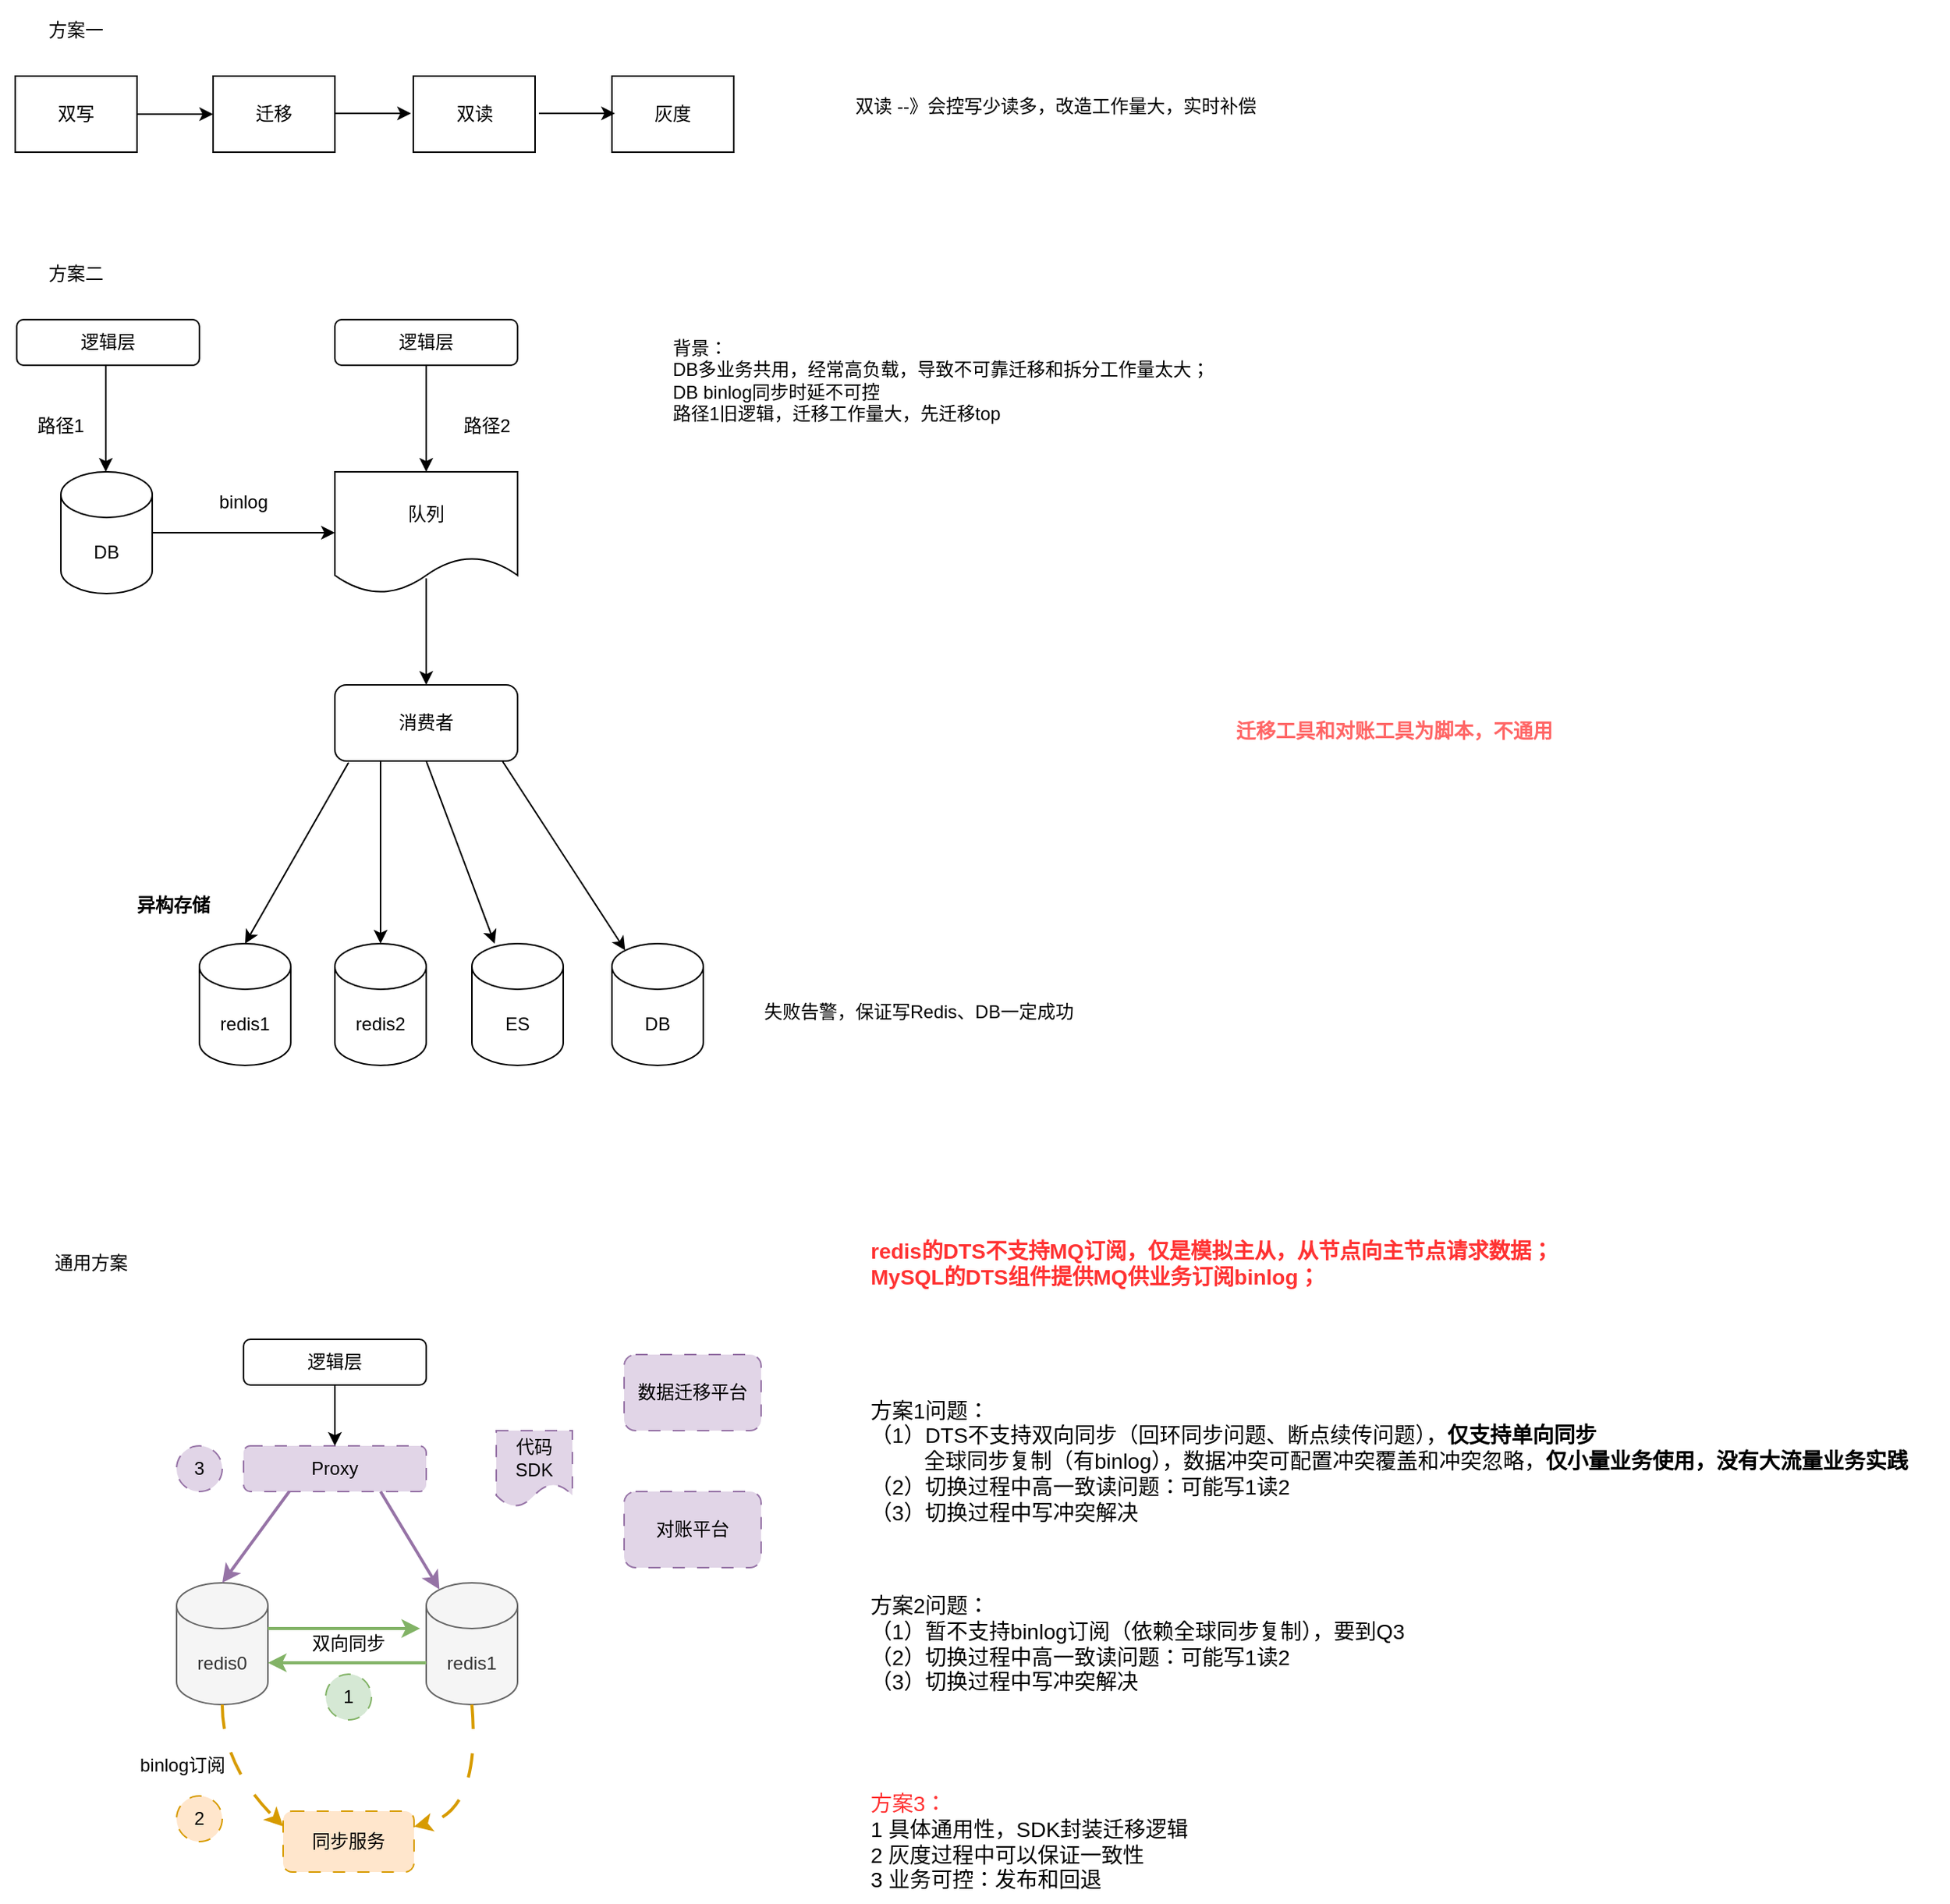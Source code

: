 <mxfile version="20.8.18" type="github">
  <diagram name="第 1 页" id="E2ktxQ8g1rob8ewKkrWX">
    <mxGraphModel dx="1728" dy="937" grid="1" gridSize="10" guides="1" tooltips="1" connect="1" arrows="1" fold="1" page="1" pageScale="1" pageWidth="827" pageHeight="1169" math="0" shadow="0">
      <root>
        <mxCell id="0" />
        <mxCell id="1" parent="0" />
        <mxCell id="5y1Nww-tZy5FuYgsdg_S-1" value="双写" style="rounded=0;whiteSpace=wrap;html=1;fillColor=none;" vertex="1" parent="1">
          <mxGeometry x="70" y="70" width="80" height="50" as="geometry" />
        </mxCell>
        <mxCell id="5y1Nww-tZy5FuYgsdg_S-2" value="迁移" style="rounded=0;whiteSpace=wrap;html=1;fillColor=none;" vertex="1" parent="1">
          <mxGeometry x="200" y="70" width="80" height="50" as="geometry" />
        </mxCell>
        <mxCell id="5y1Nww-tZy5FuYgsdg_S-3" value="双读" style="rounded=0;whiteSpace=wrap;html=1;fillColor=none;" vertex="1" parent="1">
          <mxGeometry x="331.5" y="70" width="80" height="50" as="geometry" />
        </mxCell>
        <mxCell id="5y1Nww-tZy5FuYgsdg_S-4" value="灰度" style="rounded=0;whiteSpace=wrap;html=1;fillColor=none;" vertex="1" parent="1">
          <mxGeometry x="462" y="70" width="80" height="50" as="geometry" />
        </mxCell>
        <mxCell id="5y1Nww-tZy5FuYgsdg_S-5" value="逻辑层" style="rounded=1;whiteSpace=wrap;html=1;fillColor=none;" vertex="1" parent="1">
          <mxGeometry x="280" y="230" width="120" height="30" as="geometry" />
        </mxCell>
        <mxCell id="5y1Nww-tZy5FuYgsdg_S-7" value="" style="endArrow=classic;html=1;rounded=0;exitX=1;exitY=0.5;exitDx=0;exitDy=0;entryX=0;entryY=0.5;entryDx=0;entryDy=0;" edge="1" parent="1" source="5y1Nww-tZy5FuYgsdg_S-1" target="5y1Nww-tZy5FuYgsdg_S-2">
          <mxGeometry width="50" height="50" relative="1" as="geometry">
            <mxPoint x="290" y="540" as="sourcePoint" />
            <mxPoint x="340" y="490" as="targetPoint" />
          </mxGeometry>
        </mxCell>
        <mxCell id="5y1Nww-tZy5FuYgsdg_S-8" value="" style="endArrow=classic;html=1;rounded=0;exitX=1;exitY=0.5;exitDx=0;exitDy=0;entryX=0;entryY=0.5;entryDx=0;entryDy=0;" edge="1" parent="1">
          <mxGeometry width="50" height="50" relative="1" as="geometry">
            <mxPoint x="280" y="94.5" as="sourcePoint" />
            <mxPoint x="330" y="94.5" as="targetPoint" />
          </mxGeometry>
        </mxCell>
        <mxCell id="5y1Nww-tZy5FuYgsdg_S-9" value="" style="endArrow=classic;html=1;rounded=0;exitX=1;exitY=0.5;exitDx=0;exitDy=0;entryX=0;entryY=0.5;entryDx=0;entryDy=0;" edge="1" parent="1">
          <mxGeometry width="50" height="50" relative="1" as="geometry">
            <mxPoint x="414" y="94.5" as="sourcePoint" />
            <mxPoint x="464" y="94.5" as="targetPoint" />
          </mxGeometry>
        </mxCell>
        <mxCell id="5y1Nww-tZy5FuYgsdg_S-10" value="" style="endArrow=classic;html=1;rounded=0;exitX=0.5;exitY=1;exitDx=0;exitDy=0;entryX=0.5;entryY=0;entryDx=0;entryDy=0;entryPerimeter=0;" edge="1" parent="1" source="5y1Nww-tZy5FuYgsdg_S-5">
          <mxGeometry width="50" height="50" relative="1" as="geometry">
            <mxPoint x="290" y="540" as="sourcePoint" />
            <mxPoint x="340" y="330" as="targetPoint" />
          </mxGeometry>
        </mxCell>
        <mxCell id="5y1Nww-tZy5FuYgsdg_S-11" value="DB" style="shape=cylinder3;whiteSpace=wrap;html=1;boundedLbl=1;backgroundOutline=1;size=15;fillColor=none;" vertex="1" parent="1">
          <mxGeometry x="100" y="330" width="60" height="80" as="geometry" />
        </mxCell>
        <mxCell id="5y1Nww-tZy5FuYgsdg_S-12" value="队列" style="shape=document;whiteSpace=wrap;html=1;boundedLbl=1;fillColor=none;" vertex="1" parent="1">
          <mxGeometry x="280" y="330" width="120" height="80" as="geometry" />
        </mxCell>
        <mxCell id="5y1Nww-tZy5FuYgsdg_S-13" value="" style="endArrow=classic;html=1;rounded=0;exitX=1;exitY=0.5;exitDx=0;exitDy=0;exitPerimeter=0;" edge="1" parent="1" source="5y1Nww-tZy5FuYgsdg_S-11" target="5y1Nww-tZy5FuYgsdg_S-12">
          <mxGeometry width="50" height="50" relative="1" as="geometry">
            <mxPoint x="290" y="540" as="sourcePoint" />
            <mxPoint x="340" y="490" as="targetPoint" />
          </mxGeometry>
        </mxCell>
        <mxCell id="5y1Nww-tZy5FuYgsdg_S-14" value="binlog" style="rounded=0;whiteSpace=wrap;html=1;fillColor=none;strokeColor=none;" vertex="1" parent="1">
          <mxGeometry x="180" y="330" width="80" height="40" as="geometry" />
        </mxCell>
        <mxCell id="5y1Nww-tZy5FuYgsdg_S-15" value="逻辑层" style="rounded=1;whiteSpace=wrap;html=1;fillColor=none;" vertex="1" parent="1">
          <mxGeometry x="71" y="230" width="120" height="30" as="geometry" />
        </mxCell>
        <mxCell id="5y1Nww-tZy5FuYgsdg_S-16" value="" style="endArrow=classic;html=1;rounded=0;exitX=0.5;exitY=1;exitDx=0;exitDy=0;entryX=0.5;entryY=0;entryDx=0;entryDy=0;entryPerimeter=0;" edge="1" parent="1">
          <mxGeometry width="50" height="50" relative="1" as="geometry">
            <mxPoint x="129.5" y="260" as="sourcePoint" />
            <mxPoint x="129.5" y="330" as="targetPoint" />
          </mxGeometry>
        </mxCell>
        <mxCell id="5y1Nww-tZy5FuYgsdg_S-17" value="redis1" style="shape=cylinder3;whiteSpace=wrap;html=1;boundedLbl=1;backgroundOutline=1;size=15;fillColor=none;" vertex="1" parent="1">
          <mxGeometry x="191" y="640" width="60" height="80" as="geometry" />
        </mxCell>
        <mxCell id="5y1Nww-tZy5FuYgsdg_S-18" value="ES" style="shape=cylinder3;whiteSpace=wrap;html=1;boundedLbl=1;backgroundOutline=1;size=15;fillColor=none;" vertex="1" parent="1">
          <mxGeometry x="370" y="640" width="60" height="80" as="geometry" />
        </mxCell>
        <mxCell id="5y1Nww-tZy5FuYgsdg_S-21" value="redis0" style="shape=cylinder3;whiteSpace=wrap;html=1;boundedLbl=1;backgroundOutline=1;size=15;fillColor=#f5f5f5;fontColor=#333333;strokeColor=#666666;" vertex="1" parent="1">
          <mxGeometry x="176" y="1060" width="60" height="80" as="geometry" />
        </mxCell>
        <mxCell id="5y1Nww-tZy5FuYgsdg_S-22" value="redis1" style="shape=cylinder3;whiteSpace=wrap;html=1;boundedLbl=1;backgroundOutline=1;size=15;fillColor=#f5f5f5;fontColor=#333333;strokeColor=#666666;" vertex="1" parent="1">
          <mxGeometry x="340" y="1060" width="60" height="80" as="geometry" />
        </mxCell>
        <mxCell id="5y1Nww-tZy5FuYgsdg_S-23" value="逻辑层" style="rounded=1;whiteSpace=wrap;html=1;fillColor=none;" vertex="1" parent="1">
          <mxGeometry x="220" y="900" width="120" height="30" as="geometry" />
        </mxCell>
        <mxCell id="5y1Nww-tZy5FuYgsdg_S-24" value="Proxy" style="rounded=1;whiteSpace=wrap;html=1;fillColor=#e1d5e7;dashed=1;dashPattern=8 8;strokeColor=#9673a6;" vertex="1" parent="1">
          <mxGeometry x="220" y="970" width="120" height="30" as="geometry" />
        </mxCell>
        <mxCell id="5y1Nww-tZy5FuYgsdg_S-25" value="" style="endArrow=classic;html=1;rounded=0;exitX=0.5;exitY=1;exitDx=0;exitDy=0;entryX=0.5;entryY=0;entryDx=0;entryDy=0;" edge="1" parent="1" source="5y1Nww-tZy5FuYgsdg_S-23" target="5y1Nww-tZy5FuYgsdg_S-24">
          <mxGeometry width="50" height="50" relative="1" as="geometry">
            <mxPoint x="276" y="750" as="sourcePoint" />
            <mxPoint x="326" y="700" as="targetPoint" />
          </mxGeometry>
        </mxCell>
        <mxCell id="5y1Nww-tZy5FuYgsdg_S-26" value="" style="endArrow=classic;html=1;rounded=0;exitX=0.25;exitY=1;exitDx=0;exitDy=0;entryX=0.5;entryY=0;entryDx=0;entryDy=0;entryPerimeter=0;strokeWidth=2;fillColor=#e1d5e7;strokeColor=#9673a6;" edge="1" parent="1" source="5y1Nww-tZy5FuYgsdg_S-24" target="5y1Nww-tZy5FuYgsdg_S-21">
          <mxGeometry width="50" height="50" relative="1" as="geometry">
            <mxPoint x="400" y="1020" as="sourcePoint" />
            <mxPoint x="450" y="970" as="targetPoint" />
          </mxGeometry>
        </mxCell>
        <mxCell id="5y1Nww-tZy5FuYgsdg_S-27" value="" style="endArrow=classic;html=1;rounded=0;exitX=0.75;exitY=1;exitDx=0;exitDy=0;entryX=0.145;entryY=0;entryDx=0;entryDy=4.35;entryPerimeter=0;strokeWidth=2;fillColor=#e1d5e7;strokeColor=#9673a6;" edge="1" parent="1" source="5y1Nww-tZy5FuYgsdg_S-24" target="5y1Nww-tZy5FuYgsdg_S-22">
          <mxGeometry width="50" height="50" relative="1" as="geometry">
            <mxPoint x="260" y="1010" as="sourcePoint" />
            <mxPoint x="216" y="1070" as="targetPoint" />
          </mxGeometry>
        </mxCell>
        <mxCell id="5y1Nww-tZy5FuYgsdg_S-28" value="代码SDK" style="shape=document;whiteSpace=wrap;html=1;boundedLbl=1;dashed=1;dashPattern=8 8;fillColor=#e1d5e7;strokeColor=#9673a6;" vertex="1" parent="1">
          <mxGeometry x="386" y="960" width="50" height="50" as="geometry" />
        </mxCell>
        <mxCell id="5y1Nww-tZy5FuYgsdg_S-29" value="" style="endArrow=classic;html=1;rounded=0;strokeWidth=2;fillColor=#d5e8d4;strokeColor=#82b366;" edge="1" parent="1">
          <mxGeometry width="50" height="50" relative="1" as="geometry">
            <mxPoint x="236" y="1090" as="sourcePoint" />
            <mxPoint x="336" y="1090" as="targetPoint" />
          </mxGeometry>
        </mxCell>
        <mxCell id="5y1Nww-tZy5FuYgsdg_S-30" value="" style="endArrow=classic;html=1;rounded=0;exitX=0;exitY=0;exitDx=0;exitDy=52.5;exitPerimeter=0;entryX=1;entryY=0;entryDx=0;entryDy=52.5;entryPerimeter=0;strokeWidth=2;fillColor=#d5e8d4;strokeColor=#82b366;" edge="1" parent="1" source="5y1Nww-tZy5FuYgsdg_S-22" target="5y1Nww-tZy5FuYgsdg_S-21">
          <mxGeometry width="50" height="50" relative="1" as="geometry">
            <mxPoint x="463" y="1150" as="sourcePoint" />
            <mxPoint x="236" y="1113" as="targetPoint" />
          </mxGeometry>
        </mxCell>
        <mxCell id="5y1Nww-tZy5FuYgsdg_S-31" value="同步服务" style="rounded=1;whiteSpace=wrap;html=1;dashed=1;dashPattern=8 8;fillColor=#ffe6cc;strokeColor=#d79b00;" vertex="1" parent="1">
          <mxGeometry x="246" y="1210" width="86" height="40" as="geometry" />
        </mxCell>
        <mxCell id="5y1Nww-tZy5FuYgsdg_S-32" value="" style="curved=1;endArrow=classic;html=1;rounded=0;exitX=0.5;exitY=1;exitDx=0;exitDy=0;exitPerimeter=0;entryX=0;entryY=0.25;entryDx=0;entryDy=0;dashed=1;dashPattern=8 8;strokeWidth=2;fillColor=#ffe6cc;strokeColor=#d79b00;" edge="1" parent="1" source="5y1Nww-tZy5FuYgsdg_S-21" target="5y1Nww-tZy5FuYgsdg_S-31">
          <mxGeometry width="50" height="50" relative="1" as="geometry">
            <mxPoint x="276" y="1150" as="sourcePoint" />
            <mxPoint x="326" y="1100" as="targetPoint" />
            <Array as="points">
              <mxPoint x="206" y="1180" />
            </Array>
          </mxGeometry>
        </mxCell>
        <mxCell id="5y1Nww-tZy5FuYgsdg_S-33" value="" style="curved=1;endArrow=classic;html=1;rounded=0;exitX=0.5;exitY=1;exitDx=0;exitDy=0;exitPerimeter=0;dashed=1;dashPattern=8 8;fillColor=#ffe6cc;strokeColor=#d79b00;strokeWidth=2;" edge="1" parent="1" source="5y1Nww-tZy5FuYgsdg_S-22" target="5y1Nww-tZy5FuYgsdg_S-31">
          <mxGeometry width="50" height="50" relative="1" as="geometry">
            <mxPoint x="216" y="1150" as="sourcePoint" />
            <mxPoint x="256" y="1230" as="targetPoint" />
            <Array as="points">
              <mxPoint x="376" y="1210" />
            </Array>
          </mxGeometry>
        </mxCell>
        <mxCell id="5y1Nww-tZy5FuYgsdg_S-34" value="binlog订阅" style="rounded=0;whiteSpace=wrap;html=1;fillColor=none;strokeColor=none;" vertex="1" parent="1">
          <mxGeometry x="140" y="1160" width="80" height="40" as="geometry" />
        </mxCell>
        <mxCell id="5y1Nww-tZy5FuYgsdg_S-36" value="数据迁移平台" style="rounded=1;whiteSpace=wrap;html=1;dashed=1;dashPattern=8 8;fillColor=#e1d5e7;strokeColor=#9673a6;" vertex="1" parent="1">
          <mxGeometry x="470" y="910" width="90" height="50" as="geometry" />
        </mxCell>
        <mxCell id="5y1Nww-tZy5FuYgsdg_S-37" value="对账平台" style="rounded=1;whiteSpace=wrap;html=1;dashed=1;dashPattern=8 8;fillColor=#e1d5e7;strokeColor=#9673a6;" vertex="1" parent="1">
          <mxGeometry x="470" y="1000" width="90" height="50" as="geometry" />
        </mxCell>
        <mxCell id="5y1Nww-tZy5FuYgsdg_S-38" value="双向同步" style="rounded=0;whiteSpace=wrap;html=1;fillColor=none;strokeColor=none;" vertex="1" parent="1">
          <mxGeometry x="249" y="1080" width="80" height="40" as="geometry" />
        </mxCell>
        <mxCell id="5y1Nww-tZy5FuYgsdg_S-39" value="方案一" style="rounded=0;whiteSpace=wrap;html=1;fillColor=none;strokeColor=none;" vertex="1" parent="1">
          <mxGeometry x="70" y="20" width="80" height="40" as="geometry" />
        </mxCell>
        <mxCell id="5y1Nww-tZy5FuYgsdg_S-40" value="方案二" style="rounded=0;whiteSpace=wrap;html=1;fillColor=none;strokeColor=none;" vertex="1" parent="1">
          <mxGeometry x="70" y="180" width="80" height="40" as="geometry" />
        </mxCell>
        <mxCell id="5y1Nww-tZy5FuYgsdg_S-41" value="redis2" style="shape=cylinder3;whiteSpace=wrap;html=1;boundedLbl=1;backgroundOutline=1;size=15;fillColor=none;" vertex="1" parent="1">
          <mxGeometry x="280" y="640" width="60" height="80" as="geometry" />
        </mxCell>
        <mxCell id="5y1Nww-tZy5FuYgsdg_S-42" value="DB" style="shape=cylinder3;whiteSpace=wrap;html=1;boundedLbl=1;backgroundOutline=1;size=15;fillColor=none;" vertex="1" parent="1">
          <mxGeometry x="462" y="640" width="60" height="80" as="geometry" />
        </mxCell>
        <mxCell id="5y1Nww-tZy5FuYgsdg_S-45" value="路径1" style="rounded=0;whiteSpace=wrap;html=1;fillColor=none;strokeColor=none;" vertex="1" parent="1">
          <mxGeometry x="60" y="280" width="80" height="40" as="geometry" />
        </mxCell>
        <mxCell id="5y1Nww-tZy5FuYgsdg_S-46" value="路径2" style="rounded=0;whiteSpace=wrap;html=1;fillColor=none;strokeColor=none;" vertex="1" parent="1">
          <mxGeometry x="340" y="280" width="80" height="40" as="geometry" />
        </mxCell>
        <mxCell id="5y1Nww-tZy5FuYgsdg_S-47" value="背景：&lt;br&gt;DB多业务共用，经常高负载，导致不可靠迁移和拆分工作量太大；&lt;br&gt;DB binlog同步时延不可控&lt;br&gt;路径1旧逻辑，迁移工作量大，先迁移top&lt;br&gt;" style="rounded=0;whiteSpace=wrap;html=1;fillColor=none;strokeColor=none;align=left;" vertex="1" parent="1">
          <mxGeometry x="500" y="230" width="390" height="80" as="geometry" />
        </mxCell>
        <mxCell id="5y1Nww-tZy5FuYgsdg_S-50" value="失败告警，保证写Redis、DB一定成功" style="rounded=0;whiteSpace=wrap;html=1;fillColor=none;strokeColor=none;align=left;" vertex="1" parent="1">
          <mxGeometry x="560" y="660" width="230" height="50" as="geometry" />
        </mxCell>
        <mxCell id="5y1Nww-tZy5FuYgsdg_S-51" value="通用方案" style="rounded=0;whiteSpace=wrap;html=1;fillColor=none;strokeColor=none;" vertex="1" parent="1">
          <mxGeometry x="80" y="830" width="80" height="40" as="geometry" />
        </mxCell>
        <mxCell id="5y1Nww-tZy5FuYgsdg_S-52" value="1" style="ellipse;whiteSpace=wrap;html=1;aspect=fixed;dashed=1;dashPattern=8 8;fillColor=#d5e8d4;strokeColor=#82b366;" vertex="1" parent="1">
          <mxGeometry x="274" y="1120" width="30" height="30" as="geometry" />
        </mxCell>
        <mxCell id="5y1Nww-tZy5FuYgsdg_S-53" value="2" style="ellipse;whiteSpace=wrap;html=1;aspect=fixed;dashed=1;dashPattern=8 8;fillColor=#ffe6cc;strokeColor=#d79b00;" vertex="1" parent="1">
          <mxGeometry x="176" y="1200" width="30" height="30" as="geometry" />
        </mxCell>
        <mxCell id="5y1Nww-tZy5FuYgsdg_S-54" value="3" style="ellipse;whiteSpace=wrap;html=1;aspect=fixed;dashed=1;dashPattern=8 8;fillColor=#e1d5e7;strokeColor=#9673a6;" vertex="1" parent="1">
          <mxGeometry x="176" y="970" width="30" height="30" as="geometry" />
        </mxCell>
        <mxCell id="5y1Nww-tZy5FuYgsdg_S-55" value="消费者" style="rounded=1;whiteSpace=wrap;html=1;fillColor=none;" vertex="1" parent="1">
          <mxGeometry x="280" y="470" width="120" height="50" as="geometry" />
        </mxCell>
        <mxCell id="5y1Nww-tZy5FuYgsdg_S-56" value="" style="endArrow=classic;html=1;rounded=0;strokeWidth=1;" edge="1" parent="1" target="5y1Nww-tZy5FuYgsdg_S-55">
          <mxGeometry width="50" height="50" relative="1" as="geometry">
            <mxPoint x="340" y="400" as="sourcePoint" />
            <mxPoint x="550" y="570" as="targetPoint" />
          </mxGeometry>
        </mxCell>
        <mxCell id="5y1Nww-tZy5FuYgsdg_S-57" value="" style="endArrow=classic;html=1;rounded=0;strokeWidth=1;entryX=0.5;entryY=0;entryDx=0;entryDy=0;entryPerimeter=0;exitX=0.075;exitY=1.02;exitDx=0;exitDy=0;exitPerimeter=0;" edge="1" parent="1" source="5y1Nww-tZy5FuYgsdg_S-55" target="5y1Nww-tZy5FuYgsdg_S-17">
          <mxGeometry width="50" height="50" relative="1" as="geometry">
            <mxPoint x="280" y="520" as="sourcePoint" />
            <mxPoint x="550" y="570" as="targetPoint" />
          </mxGeometry>
        </mxCell>
        <mxCell id="5y1Nww-tZy5FuYgsdg_S-58" value="" style="endArrow=classic;html=1;rounded=0;strokeWidth=1;exitX=0.25;exitY=1;exitDx=0;exitDy=0;" edge="1" parent="1" source="5y1Nww-tZy5FuYgsdg_S-55" target="5y1Nww-tZy5FuYgsdg_S-41">
          <mxGeometry width="50" height="50" relative="1" as="geometry">
            <mxPoint x="306" y="533" as="sourcePoint" />
            <mxPoint x="231" y="650" as="targetPoint" />
          </mxGeometry>
        </mxCell>
        <mxCell id="5y1Nww-tZy5FuYgsdg_S-59" value="" style="endArrow=classic;html=1;rounded=0;strokeWidth=1;exitX=0.5;exitY=1;exitDx=0;exitDy=0;" edge="1" parent="1" source="5y1Nww-tZy5FuYgsdg_S-55" target="5y1Nww-tZy5FuYgsdg_S-18">
          <mxGeometry width="50" height="50" relative="1" as="geometry">
            <mxPoint x="316" y="543" as="sourcePoint" />
            <mxPoint x="241" y="660" as="targetPoint" />
          </mxGeometry>
        </mxCell>
        <mxCell id="5y1Nww-tZy5FuYgsdg_S-60" value="" style="endArrow=classic;html=1;rounded=0;strokeWidth=1;entryX=0.145;entryY=0;entryDx=0;entryDy=4.35;entryPerimeter=0;" edge="1" parent="1" target="5y1Nww-tZy5FuYgsdg_S-42">
          <mxGeometry width="50" height="50" relative="1" as="geometry">
            <mxPoint x="390" y="520" as="sourcePoint" />
            <mxPoint x="251" y="670" as="targetPoint" />
          </mxGeometry>
        </mxCell>
        <mxCell id="5y1Nww-tZy5FuYgsdg_S-61" value="&lt;font style=&quot;font-size: 14px;&quot;&gt;方案1问题：&lt;br&gt;（1）DTS不支持双向同步（回环同步问题、断点续传问题），&lt;b&gt;仅支持单向同步&lt;/b&gt;&lt;br&gt;&amp;nbsp; &amp;nbsp; &amp;nbsp; &amp;nbsp; &amp;nbsp;全球同步复制（有binlog），数据冲突可配置冲突覆盖和冲突忽略，&lt;b&gt;仅小量业务使用，没有大流量业务实践&lt;/b&gt;&lt;br&gt;（2）切换过程中高一致读问题：可能写1读2&lt;br&gt;（3）切换过程中写冲突解决&lt;/font&gt;" style="rounded=0;whiteSpace=wrap;html=1;fillColor=none;strokeColor=none;align=left;" vertex="1" parent="1">
          <mxGeometry x="630" y="930" width="710" height="100" as="geometry" />
        </mxCell>
        <mxCell id="5y1Nww-tZy5FuYgsdg_S-63" value="&lt;font style=&quot;font-size: 14px;&quot;&gt;方案2问题：&lt;br&gt;（1）暂不支持binlog订阅（依赖全球同步复制），要到Q3&lt;br&gt;（2）切换过程中高一致读问题：可能写1读2&lt;br&gt;（3）切换过程中写冲突解决&lt;/font&gt;" style="rounded=0;whiteSpace=wrap;html=1;fillColor=none;strokeColor=none;align=left;" vertex="1" parent="1">
          <mxGeometry x="630" y="1060" width="370" height="80" as="geometry" />
        </mxCell>
        <mxCell id="5y1Nww-tZy5FuYgsdg_S-64" value="双读 --》会控写少读多，改造工作量大，实时补偿" style="rounded=0;whiteSpace=wrap;html=1;fillColor=none;strokeColor=none;align=left;" vertex="1" parent="1">
          <mxGeometry x="620" y="50" width="310" height="80" as="geometry" />
        </mxCell>
        <mxCell id="5y1Nww-tZy5FuYgsdg_S-65" value="&lt;font color=&quot;#ff6666&quot; style=&quot;font-size: 13px;&quot;&gt;&lt;b style=&quot;&quot;&gt;迁移工具和对账工具为脚本，不通用&lt;/b&gt;&lt;/font&gt;" style="rounded=0;whiteSpace=wrap;html=1;fillColor=none;strokeColor=none;align=left;" vertex="1" parent="1">
          <mxGeometry x="870" y="460" width="229" height="80" as="geometry" />
        </mxCell>
        <mxCell id="5y1Nww-tZy5FuYgsdg_S-66" value="&lt;b&gt;异构存储&lt;/b&gt;" style="rounded=0;whiteSpace=wrap;html=1;fillColor=none;strokeColor=none;align=left;" vertex="1" parent="1">
          <mxGeometry x="148" y="590" width="64" height="50" as="geometry" />
        </mxCell>
        <mxCell id="5y1Nww-tZy5FuYgsdg_S-67" value="&lt;font style=&quot;font-size: 14px;&quot;&gt;&lt;font color=&quot;#ff3333&quot;&gt;方案3：&lt;br&gt;&lt;/font&gt;1 具体通用性，SDK封装迁移逻辑&lt;br&gt;2 灰度过程中可以保证一致性&lt;br&gt;3 业务可控：发布和回退&lt;br&gt;&lt;/font&gt;" style="rounded=0;whiteSpace=wrap;html=1;fillColor=none;strokeColor=none;align=left;" vertex="1" parent="1">
          <mxGeometry x="630" y="1190" width="370" height="80" as="geometry" />
        </mxCell>
        <mxCell id="5y1Nww-tZy5FuYgsdg_S-68" value="&lt;font color=&quot;#ff3333&quot; style=&quot;font-size: 14px;&quot;&gt;&lt;b style=&quot;&quot;&gt;redis的DTS不支持MQ订阅，仅是模拟主从，从节点向主节点请求数据；&lt;br&gt;&lt;/b&gt;&lt;b style=&quot;border-color: var(--border-color);&quot;&gt;MySQL的DTS组件提供MQ供业务订阅binlog；&lt;/b&gt;&lt;/font&gt;&lt;span style=&quot;font-size: 14px;&quot;&gt;&lt;b&gt;&lt;br&gt;&lt;/b&gt;&lt;/span&gt;" style="rounded=0;whiteSpace=wrap;html=1;fillColor=none;strokeColor=none;align=left;" vertex="1" parent="1">
          <mxGeometry x="629.5" y="800" width="470.5" height="100" as="geometry" />
        </mxCell>
      </root>
    </mxGraphModel>
  </diagram>
</mxfile>
